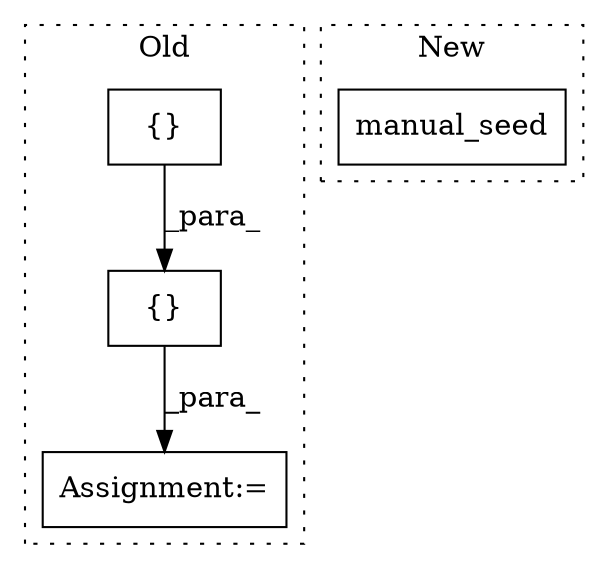 digraph G {
subgraph cluster0 {
1 [label="{}" a="4" s="344,372" l="1,1" shape="box"];
3 [label="Assignment:=" a="7" s="389" l="1" shape="box"];
4 [label="{}" a="4" s="345,357" l="1,1" shape="box"];
label = "Old";
style="dotted";
}
subgraph cluster1 {
2 [label="manual_seed" a="32" s="724,741" l="12,1" shape="box"];
label = "New";
style="dotted";
}
1 -> 3 [label="_para_"];
4 -> 1 [label="_para_"];
}